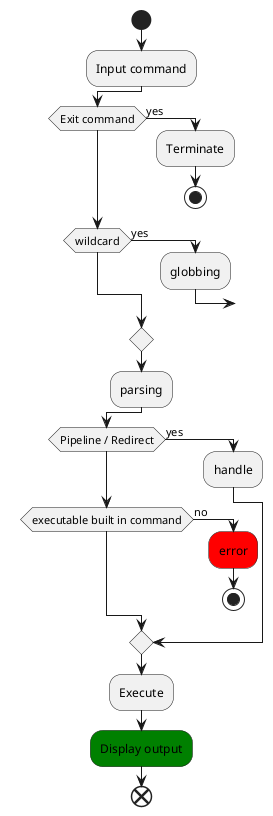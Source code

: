 @startuml Simple Shell
!pragma useVerticalIf on
start
:Input command;
if (Exit command) then (yes)
    :Terminate;
    stop
elseif (wildcard) then (yes)
    :globbing;
endif
:parsing;
if (Pipeline / Redirect) then (yes)
    :handle;
elseif (executable built in command) then (no)
    #red :error;
    stop

endif
:Execute;
#green :Display output;
end

@enduml